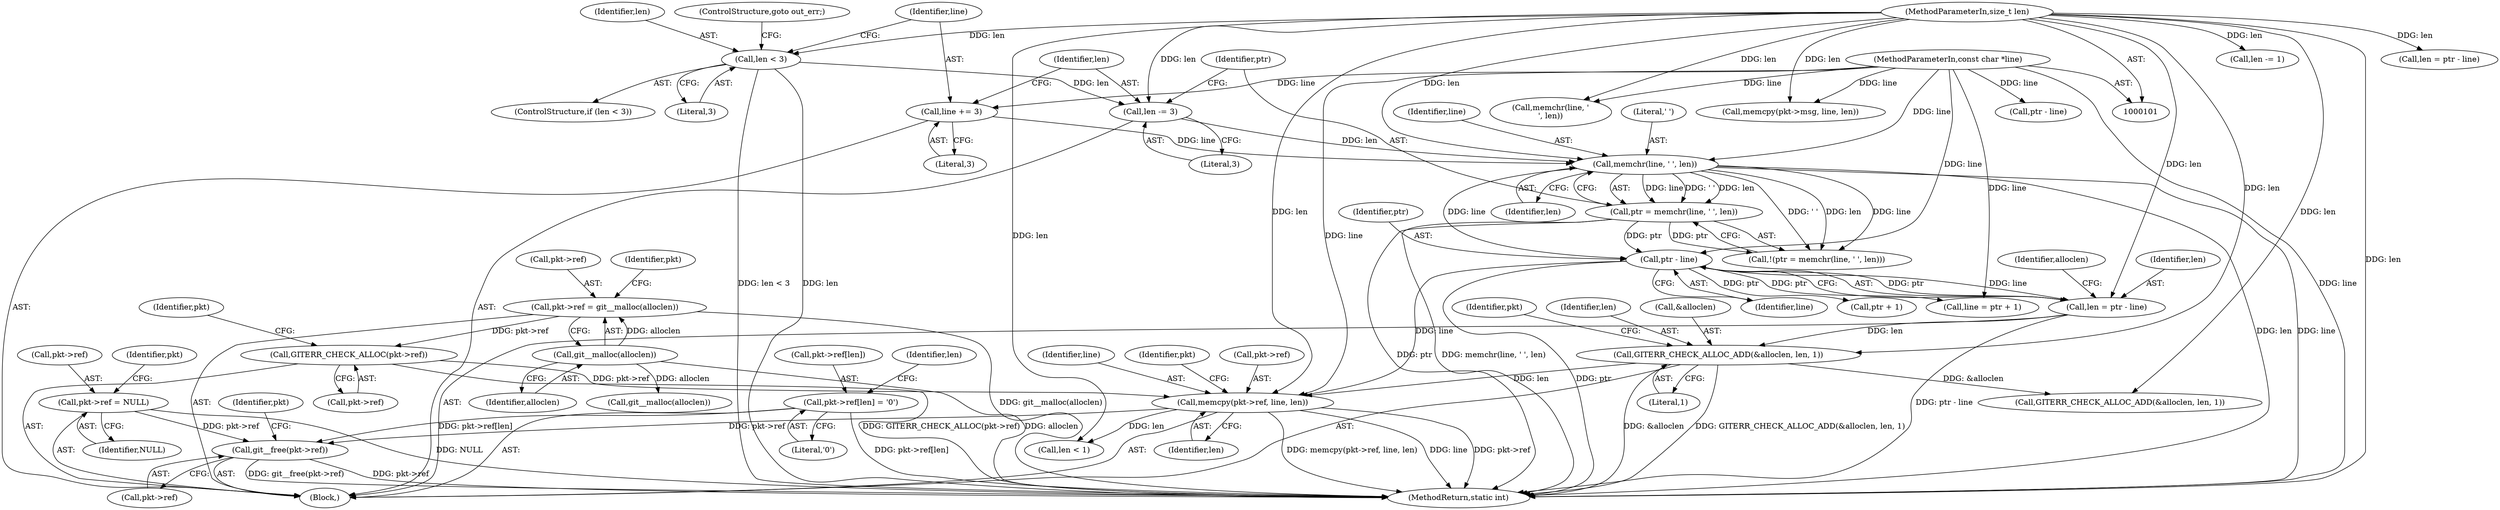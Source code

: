 digraph "0_libgit2_1f9a8510e1d2f20ed7334eeeddb92c4dd8e7c649@API" {
"1000247" [label="(Call,git__free(pkt->ref))"];
"1000167" [label="(Call,memcpy(pkt->ref, line, len))"];
"1000163" [label="(Call,GITERR_CHECK_ALLOC(pkt->ref))"];
"1000157" [label="(Call,pkt->ref = git__malloc(alloclen))"];
"1000161" [label="(Call,git__malloc(alloclen))"];
"1000149" [label="(Call,ptr - line)"];
"1000140" [label="(Call,ptr = memchr(line, ' ', len))"];
"1000142" [label="(Call,memchr(line, ' ', len))"];
"1000132" [label="(Call,line += 3)"];
"1000103" [label="(MethodParameterIn,const char *line)"];
"1000135" [label="(Call,len -= 3)"];
"1000128" [label="(Call,len < 3)"];
"1000104" [label="(MethodParameterIn,size_t len)"];
"1000152" [label="(Call,GITERR_CHECK_ALLOC_ADD(&alloclen, len, 1))"];
"1000147" [label="(Call,len = ptr - line)"];
"1000117" [label="(Call,pkt->ref = NULL)"];
"1000173" [label="(Call,pkt->ref[len] = '\0')"];
"1000187" [label="(Call,ptr + 1)"];
"1000145" [label="(Identifier,len)"];
"1000154" [label="(Identifier,alloclen)"];
"1000149" [label="(Call,ptr - line)"];
"1000222" [label="(Call,memcpy(pkt->msg, line, len))"];
"1000117" [label="(Call,pkt->ref = NULL)"];
"1000121" [label="(Identifier,NULL)"];
"1000142" [label="(Call,memchr(line, ' ', len))"];
"1000248" [label="(Call,pkt->ref)"];
"1000162" [label="(Identifier,alloclen)"];
"1000161" [label="(Call,git__malloc(alloclen))"];
"1000181" [label="(Call,len < 1)"];
"1000137" [label="(Literal,3)"];
"1000124" [label="(Identifier,pkt)"];
"1000130" [label="(Literal,3)"];
"1000190" [label="(Call,len -= 1)"];
"1000140" [label="(Call,ptr = memchr(line, ' ', len))"];
"1000148" [label="(Identifier,len)"];
"1000168" [label="(Call,pkt->ref)"];
"1000144" [label="(Literal,' ')"];
"1000155" [label="(Identifier,len)"];
"1000153" [label="(Call,&alloclen)"];
"1000150" [label="(Identifier,ptr)"];
"1000202" [label="(Call,len = ptr - line)"];
"1000151" [label="(Identifier,line)"];
"1000127" [label="(ControlStructure,if (len < 3))"];
"1000163" [label="(Call,GITERR_CHECK_ALLOC(pkt->ref))"];
"1000105" [label="(Block,)"];
"1000173" [label="(Call,pkt->ref[len] = '\0')"];
"1000171" [label="(Identifier,line)"];
"1000179" [label="(Literal,'\0')"];
"1000172" [label="(Identifier,len)"];
"1000158" [label="(Call,pkt->ref)"];
"1000207" [label="(Call,GITERR_CHECK_ALLOC_ADD(&alloclen, len, 1))"];
"1000182" [label="(Identifier,len)"];
"1000216" [label="(Call,git__malloc(alloclen))"];
"1000128" [label="(Call,len < 3)"];
"1000135" [label="(Call,len -= 3)"];
"1000139" [label="(Call,!(ptr = memchr(line, ' ', len)))"];
"1000169" [label="(Identifier,pkt)"];
"1000118" [label="(Call,pkt->ref)"];
"1000256" [label="(MethodReturn,static int)"];
"1000143" [label="(Identifier,line)"];
"1000136" [label="(Identifier,len)"];
"1000176" [label="(Identifier,pkt)"];
"1000103" [label="(MethodParameterIn,const char *line)"];
"1000165" [label="(Identifier,pkt)"];
"1000204" [label="(Call,ptr - line)"];
"1000159" [label="(Identifier,pkt)"];
"1000131" [label="(ControlStructure,goto out_err;)"];
"1000174" [label="(Call,pkt->ref[len])"];
"1000132" [label="(Call,line += 3)"];
"1000157" [label="(Call,pkt->ref = git__malloc(alloclen))"];
"1000133" [label="(Identifier,line)"];
"1000252" [label="(Identifier,pkt)"];
"1000167" [label="(Call,memcpy(pkt->ref, line, len))"];
"1000247" [label="(Call,git__free(pkt->ref))"];
"1000164" [label="(Call,pkt->ref)"];
"1000141" [label="(Identifier,ptr)"];
"1000152" [label="(Call,GITERR_CHECK_ALLOC_ADD(&alloclen, len, 1))"];
"1000104" [label="(MethodParameterIn,size_t len)"];
"1000185" [label="(Call,line = ptr + 1)"];
"1000134" [label="(Literal,3)"];
"1000156" [label="(Literal,1)"];
"1000147" [label="(Call,len = ptr - line)"];
"1000197" [label="(Call,memchr(line, '\n', len))"];
"1000129" [label="(Identifier,len)"];
"1000247" -> "1000105"  [label="AST: "];
"1000247" -> "1000248"  [label="CFG: "];
"1000248" -> "1000247"  [label="AST: "];
"1000252" -> "1000247"  [label="CFG: "];
"1000247" -> "1000256"  [label="DDG: pkt->ref"];
"1000247" -> "1000256"  [label="DDG: git__free(pkt->ref)"];
"1000167" -> "1000247"  [label="DDG: pkt->ref"];
"1000117" -> "1000247"  [label="DDG: pkt->ref"];
"1000173" -> "1000247"  [label="DDG: pkt->ref[len]"];
"1000167" -> "1000105"  [label="AST: "];
"1000167" -> "1000172"  [label="CFG: "];
"1000168" -> "1000167"  [label="AST: "];
"1000171" -> "1000167"  [label="AST: "];
"1000172" -> "1000167"  [label="AST: "];
"1000176" -> "1000167"  [label="CFG: "];
"1000167" -> "1000256"  [label="DDG: pkt->ref"];
"1000167" -> "1000256"  [label="DDG: memcpy(pkt->ref, line, len)"];
"1000167" -> "1000256"  [label="DDG: line"];
"1000163" -> "1000167"  [label="DDG: pkt->ref"];
"1000149" -> "1000167"  [label="DDG: line"];
"1000103" -> "1000167"  [label="DDG: line"];
"1000152" -> "1000167"  [label="DDG: len"];
"1000104" -> "1000167"  [label="DDG: len"];
"1000167" -> "1000181"  [label="DDG: len"];
"1000163" -> "1000105"  [label="AST: "];
"1000163" -> "1000164"  [label="CFG: "];
"1000164" -> "1000163"  [label="AST: "];
"1000169" -> "1000163"  [label="CFG: "];
"1000163" -> "1000256"  [label="DDG: GITERR_CHECK_ALLOC(pkt->ref)"];
"1000157" -> "1000163"  [label="DDG: pkt->ref"];
"1000157" -> "1000105"  [label="AST: "];
"1000157" -> "1000161"  [label="CFG: "];
"1000158" -> "1000157"  [label="AST: "];
"1000161" -> "1000157"  [label="AST: "];
"1000165" -> "1000157"  [label="CFG: "];
"1000157" -> "1000256"  [label="DDG: git__malloc(alloclen)"];
"1000161" -> "1000157"  [label="DDG: alloclen"];
"1000161" -> "1000162"  [label="CFG: "];
"1000162" -> "1000161"  [label="AST: "];
"1000161" -> "1000256"  [label="DDG: alloclen"];
"1000161" -> "1000216"  [label="DDG: alloclen"];
"1000149" -> "1000147"  [label="AST: "];
"1000149" -> "1000151"  [label="CFG: "];
"1000150" -> "1000149"  [label="AST: "];
"1000151" -> "1000149"  [label="AST: "];
"1000147" -> "1000149"  [label="CFG: "];
"1000149" -> "1000256"  [label="DDG: ptr"];
"1000149" -> "1000147"  [label="DDG: ptr"];
"1000149" -> "1000147"  [label="DDG: line"];
"1000140" -> "1000149"  [label="DDG: ptr"];
"1000142" -> "1000149"  [label="DDG: line"];
"1000103" -> "1000149"  [label="DDG: line"];
"1000149" -> "1000185"  [label="DDG: ptr"];
"1000149" -> "1000187"  [label="DDG: ptr"];
"1000140" -> "1000139"  [label="AST: "];
"1000140" -> "1000142"  [label="CFG: "];
"1000141" -> "1000140"  [label="AST: "];
"1000142" -> "1000140"  [label="AST: "];
"1000139" -> "1000140"  [label="CFG: "];
"1000140" -> "1000256"  [label="DDG: memchr(line, ' ', len)"];
"1000140" -> "1000256"  [label="DDG: ptr"];
"1000140" -> "1000139"  [label="DDG: ptr"];
"1000142" -> "1000140"  [label="DDG: line"];
"1000142" -> "1000140"  [label="DDG: ' '"];
"1000142" -> "1000140"  [label="DDG: len"];
"1000142" -> "1000145"  [label="CFG: "];
"1000143" -> "1000142"  [label="AST: "];
"1000144" -> "1000142"  [label="AST: "];
"1000145" -> "1000142"  [label="AST: "];
"1000142" -> "1000256"  [label="DDG: line"];
"1000142" -> "1000256"  [label="DDG: len"];
"1000142" -> "1000139"  [label="DDG: line"];
"1000142" -> "1000139"  [label="DDG: ' '"];
"1000142" -> "1000139"  [label="DDG: len"];
"1000132" -> "1000142"  [label="DDG: line"];
"1000103" -> "1000142"  [label="DDG: line"];
"1000135" -> "1000142"  [label="DDG: len"];
"1000104" -> "1000142"  [label="DDG: len"];
"1000132" -> "1000105"  [label="AST: "];
"1000132" -> "1000134"  [label="CFG: "];
"1000133" -> "1000132"  [label="AST: "];
"1000134" -> "1000132"  [label="AST: "];
"1000136" -> "1000132"  [label="CFG: "];
"1000103" -> "1000132"  [label="DDG: line"];
"1000103" -> "1000101"  [label="AST: "];
"1000103" -> "1000256"  [label="DDG: line"];
"1000103" -> "1000185"  [label="DDG: line"];
"1000103" -> "1000197"  [label="DDG: line"];
"1000103" -> "1000204"  [label="DDG: line"];
"1000103" -> "1000222"  [label="DDG: line"];
"1000135" -> "1000105"  [label="AST: "];
"1000135" -> "1000137"  [label="CFG: "];
"1000136" -> "1000135"  [label="AST: "];
"1000137" -> "1000135"  [label="AST: "];
"1000141" -> "1000135"  [label="CFG: "];
"1000128" -> "1000135"  [label="DDG: len"];
"1000104" -> "1000135"  [label="DDG: len"];
"1000128" -> "1000127"  [label="AST: "];
"1000128" -> "1000130"  [label="CFG: "];
"1000129" -> "1000128"  [label="AST: "];
"1000130" -> "1000128"  [label="AST: "];
"1000131" -> "1000128"  [label="CFG: "];
"1000133" -> "1000128"  [label="CFG: "];
"1000128" -> "1000256"  [label="DDG: len < 3"];
"1000128" -> "1000256"  [label="DDG: len"];
"1000104" -> "1000128"  [label="DDG: len"];
"1000104" -> "1000101"  [label="AST: "];
"1000104" -> "1000256"  [label="DDG: len"];
"1000104" -> "1000147"  [label="DDG: len"];
"1000104" -> "1000152"  [label="DDG: len"];
"1000104" -> "1000181"  [label="DDG: len"];
"1000104" -> "1000190"  [label="DDG: len"];
"1000104" -> "1000197"  [label="DDG: len"];
"1000104" -> "1000202"  [label="DDG: len"];
"1000104" -> "1000207"  [label="DDG: len"];
"1000104" -> "1000222"  [label="DDG: len"];
"1000152" -> "1000105"  [label="AST: "];
"1000152" -> "1000156"  [label="CFG: "];
"1000153" -> "1000152"  [label="AST: "];
"1000155" -> "1000152"  [label="AST: "];
"1000156" -> "1000152"  [label="AST: "];
"1000159" -> "1000152"  [label="CFG: "];
"1000152" -> "1000256"  [label="DDG: GITERR_CHECK_ALLOC_ADD(&alloclen, len, 1)"];
"1000152" -> "1000256"  [label="DDG: &alloclen"];
"1000147" -> "1000152"  [label="DDG: len"];
"1000152" -> "1000207"  [label="DDG: &alloclen"];
"1000147" -> "1000105"  [label="AST: "];
"1000148" -> "1000147"  [label="AST: "];
"1000154" -> "1000147"  [label="CFG: "];
"1000147" -> "1000256"  [label="DDG: ptr - line"];
"1000117" -> "1000105"  [label="AST: "];
"1000117" -> "1000121"  [label="CFG: "];
"1000118" -> "1000117"  [label="AST: "];
"1000121" -> "1000117"  [label="AST: "];
"1000124" -> "1000117"  [label="CFG: "];
"1000117" -> "1000256"  [label="DDG: NULL"];
"1000173" -> "1000105"  [label="AST: "];
"1000173" -> "1000179"  [label="CFG: "];
"1000174" -> "1000173"  [label="AST: "];
"1000179" -> "1000173"  [label="AST: "];
"1000182" -> "1000173"  [label="CFG: "];
"1000173" -> "1000256"  [label="DDG: pkt->ref[len]"];
}
